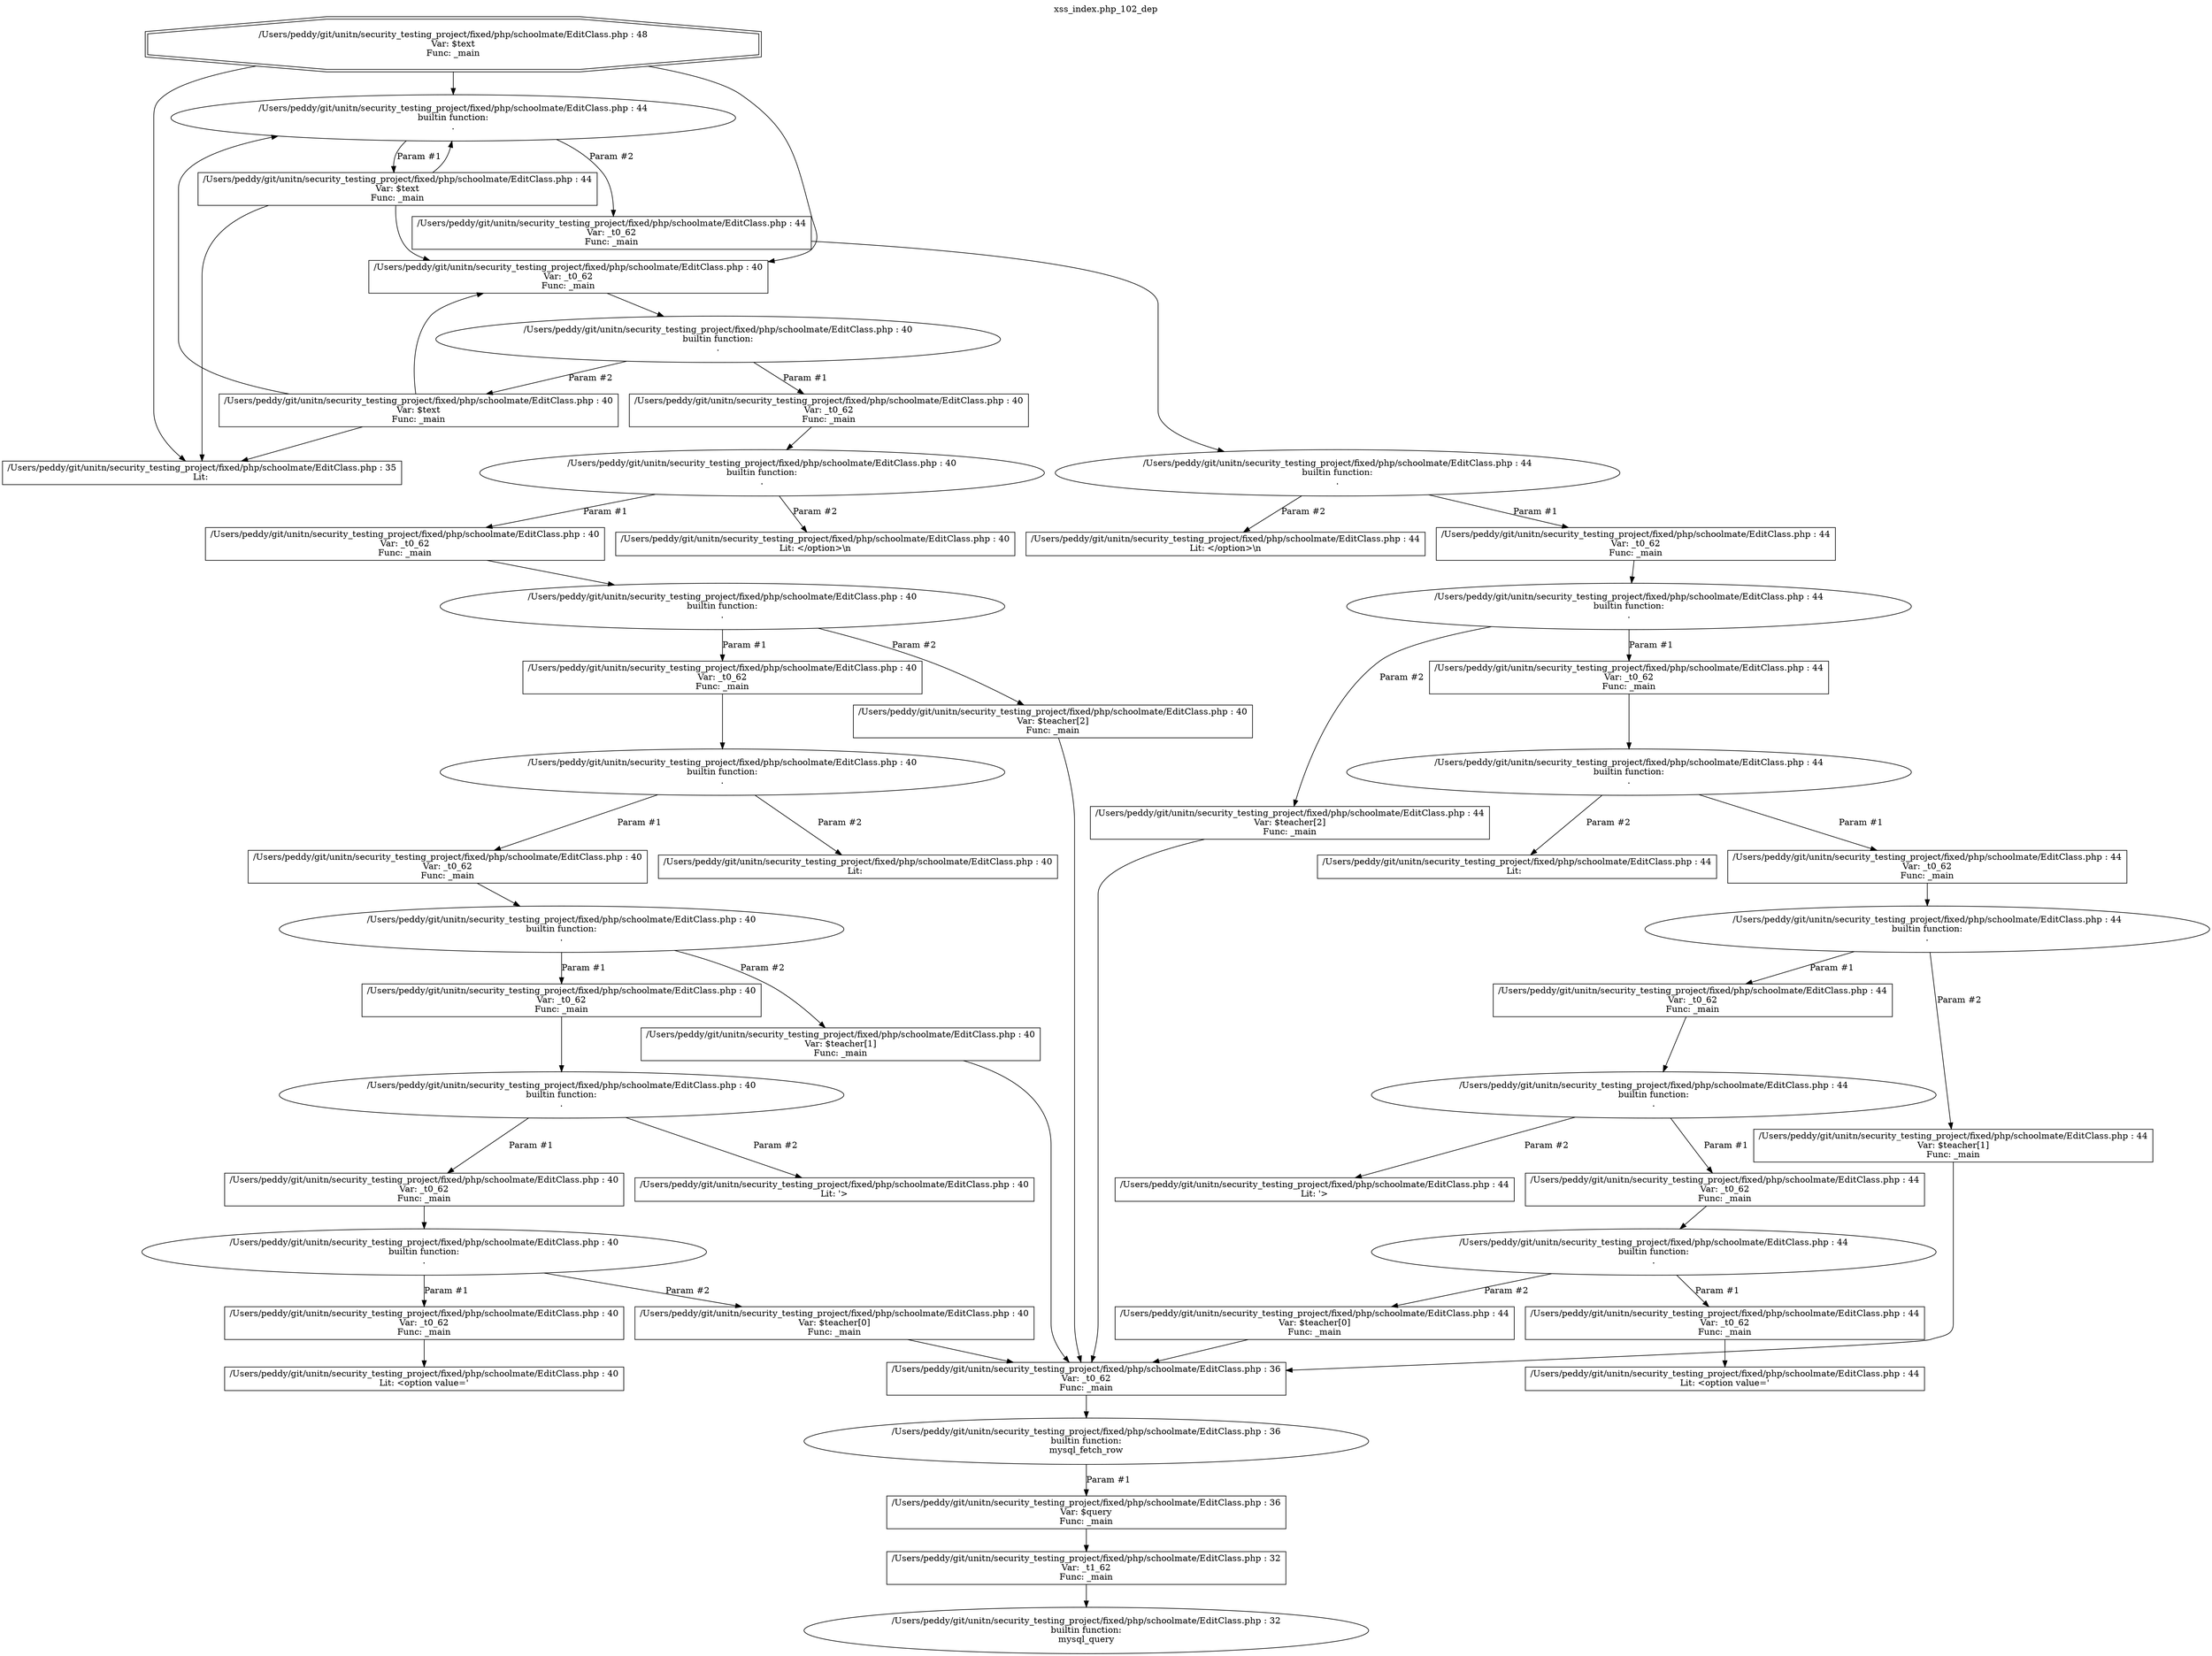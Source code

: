 digraph cfg {
  label="xss_index.php_102_dep";
  labelloc=t;
  n1 [shape=doubleoctagon, label="/Users/peddy/git/unitn/security_testing_project/fixed/php/schoolmate/EditClass.php : 48\nVar: $text\nFunc: _main\n"];
  n2 [shape=ellipse, label="/Users/peddy/git/unitn/security_testing_project/fixed/php/schoolmate/EditClass.php : 44\nbuiltin function:\n.\n"];
  n3 [shape=box, label="/Users/peddy/git/unitn/security_testing_project/fixed/php/schoolmate/EditClass.php : 44\nVar: $text\nFunc: _main\n"];
  n4 [shape=box, label="/Users/peddy/git/unitn/security_testing_project/fixed/php/schoolmate/EditClass.php : 35\nLit: \n"];
  n5 [shape=box, label="/Users/peddy/git/unitn/security_testing_project/fixed/php/schoolmate/EditClass.php : 40\nVar: _t0_62\nFunc: _main\n"];
  n6 [shape=ellipse, label="/Users/peddy/git/unitn/security_testing_project/fixed/php/schoolmate/EditClass.php : 40\nbuiltin function:\n.\n"];
  n7 [shape=box, label="/Users/peddy/git/unitn/security_testing_project/fixed/php/schoolmate/EditClass.php : 40\nVar: _t0_62\nFunc: _main\n"];
  n8 [shape=ellipse, label="/Users/peddy/git/unitn/security_testing_project/fixed/php/schoolmate/EditClass.php : 40\nbuiltin function:\n.\n"];
  n9 [shape=box, label="/Users/peddy/git/unitn/security_testing_project/fixed/php/schoolmate/EditClass.php : 40\nVar: _t0_62\nFunc: _main\n"];
  n10 [shape=ellipse, label="/Users/peddy/git/unitn/security_testing_project/fixed/php/schoolmate/EditClass.php : 40\nbuiltin function:\n.\n"];
  n11 [shape=box, label="/Users/peddy/git/unitn/security_testing_project/fixed/php/schoolmate/EditClass.php : 40\nVar: _t0_62\nFunc: _main\n"];
  n12 [shape=ellipse, label="/Users/peddy/git/unitn/security_testing_project/fixed/php/schoolmate/EditClass.php : 40\nbuiltin function:\n.\n"];
  n13 [shape=box, label="/Users/peddy/git/unitn/security_testing_project/fixed/php/schoolmate/EditClass.php : 40\nVar: _t0_62\nFunc: _main\n"];
  n14 [shape=ellipse, label="/Users/peddy/git/unitn/security_testing_project/fixed/php/schoolmate/EditClass.php : 40\nbuiltin function:\n.\n"];
  n15 [shape=box, label="/Users/peddy/git/unitn/security_testing_project/fixed/php/schoolmate/EditClass.php : 40\nVar: _t0_62\nFunc: _main\n"];
  n16 [shape=ellipse, label="/Users/peddy/git/unitn/security_testing_project/fixed/php/schoolmate/EditClass.php : 40\nbuiltin function:\n.\n"];
  n17 [shape=box, label="/Users/peddy/git/unitn/security_testing_project/fixed/php/schoolmate/EditClass.php : 40\nVar: _t0_62\nFunc: _main\n"];
  n18 [shape=ellipse, label="/Users/peddy/git/unitn/security_testing_project/fixed/php/schoolmate/EditClass.php : 40\nbuiltin function:\n.\n"];
  n19 [shape=box, label="/Users/peddy/git/unitn/security_testing_project/fixed/php/schoolmate/EditClass.php : 40\nVar: _t0_62\nFunc: _main\n"];
  n20 [shape=box, label="/Users/peddy/git/unitn/security_testing_project/fixed/php/schoolmate/EditClass.php : 40\nLit: <option value='\n"];
  n21 [shape=box, label="/Users/peddy/git/unitn/security_testing_project/fixed/php/schoolmate/EditClass.php : 40\nVar: $teacher[0]\nFunc: _main\n"];
  n22 [shape=box, label="/Users/peddy/git/unitn/security_testing_project/fixed/php/schoolmate/EditClass.php : 36\nVar: _t0_62\nFunc: _main\n"];
  n23 [shape=ellipse, label="/Users/peddy/git/unitn/security_testing_project/fixed/php/schoolmate/EditClass.php : 36\nbuiltin function:\nmysql_fetch_row\n"];
  n24 [shape=box, label="/Users/peddy/git/unitn/security_testing_project/fixed/php/schoolmate/EditClass.php : 36\nVar: $query\nFunc: _main\n"];
  n25 [shape=box, label="/Users/peddy/git/unitn/security_testing_project/fixed/php/schoolmate/EditClass.php : 32\nVar: _t1_62\nFunc: _main\n"];
  n26 [shape=ellipse, label="/Users/peddy/git/unitn/security_testing_project/fixed/php/schoolmate/EditClass.php : 32\nbuiltin function:\nmysql_query\n"];
  n27 [shape=box, label="/Users/peddy/git/unitn/security_testing_project/fixed/php/schoolmate/EditClass.php : 40\nLit: '>\n"];
  n28 [shape=box, label="/Users/peddy/git/unitn/security_testing_project/fixed/php/schoolmate/EditClass.php : 40\nVar: $teacher[1]\nFunc: _main\n"];
  n29 [shape=box, label="/Users/peddy/git/unitn/security_testing_project/fixed/php/schoolmate/EditClass.php : 40\nLit:  \n"];
  n30 [shape=box, label="/Users/peddy/git/unitn/security_testing_project/fixed/php/schoolmate/EditClass.php : 40\nVar: $teacher[2]\nFunc: _main\n"];
  n31 [shape=box, label="/Users/peddy/git/unitn/security_testing_project/fixed/php/schoolmate/EditClass.php : 40\nLit: </option>\\n\n"];
  n32 [shape=box, label="/Users/peddy/git/unitn/security_testing_project/fixed/php/schoolmate/EditClass.php : 40\nVar: $text\nFunc: _main\n"];
  n33 [shape=box, label="/Users/peddy/git/unitn/security_testing_project/fixed/php/schoolmate/EditClass.php : 44\nVar: _t0_62\nFunc: _main\n"];
  n34 [shape=ellipse, label="/Users/peddy/git/unitn/security_testing_project/fixed/php/schoolmate/EditClass.php : 44\nbuiltin function:\n.\n"];
  n35 [shape=box, label="/Users/peddy/git/unitn/security_testing_project/fixed/php/schoolmate/EditClass.php : 44\nVar: _t0_62\nFunc: _main\n"];
  n36 [shape=ellipse, label="/Users/peddy/git/unitn/security_testing_project/fixed/php/schoolmate/EditClass.php : 44\nbuiltin function:\n.\n"];
  n37 [shape=box, label="/Users/peddy/git/unitn/security_testing_project/fixed/php/schoolmate/EditClass.php : 44\nVar: _t0_62\nFunc: _main\n"];
  n38 [shape=ellipse, label="/Users/peddy/git/unitn/security_testing_project/fixed/php/schoolmate/EditClass.php : 44\nbuiltin function:\n.\n"];
  n39 [shape=box, label="/Users/peddy/git/unitn/security_testing_project/fixed/php/schoolmate/EditClass.php : 44\nVar: _t0_62\nFunc: _main\n"];
  n40 [shape=ellipse, label="/Users/peddy/git/unitn/security_testing_project/fixed/php/schoolmate/EditClass.php : 44\nbuiltin function:\n.\n"];
  n41 [shape=box, label="/Users/peddy/git/unitn/security_testing_project/fixed/php/schoolmate/EditClass.php : 44\nVar: _t0_62\nFunc: _main\n"];
  n42 [shape=ellipse, label="/Users/peddy/git/unitn/security_testing_project/fixed/php/schoolmate/EditClass.php : 44\nbuiltin function:\n.\n"];
  n43 [shape=box, label="/Users/peddy/git/unitn/security_testing_project/fixed/php/schoolmate/EditClass.php : 44\nVar: _t0_62\nFunc: _main\n"];
  n44 [shape=ellipse, label="/Users/peddy/git/unitn/security_testing_project/fixed/php/schoolmate/EditClass.php : 44\nbuiltin function:\n.\n"];
  n45 [shape=box, label="/Users/peddy/git/unitn/security_testing_project/fixed/php/schoolmate/EditClass.php : 44\nVar: _t0_62\nFunc: _main\n"];
  n46 [shape=box, label="/Users/peddy/git/unitn/security_testing_project/fixed/php/schoolmate/EditClass.php : 44\nLit: <option value='\n"];
  n47 [shape=box, label="/Users/peddy/git/unitn/security_testing_project/fixed/php/schoolmate/EditClass.php : 44\nVar: $teacher[0]\nFunc: _main\n"];
  n48 [shape=box, label="/Users/peddy/git/unitn/security_testing_project/fixed/php/schoolmate/EditClass.php : 44\nLit: '>\n"];
  n49 [shape=box, label="/Users/peddy/git/unitn/security_testing_project/fixed/php/schoolmate/EditClass.php : 44\nVar: $teacher[1]\nFunc: _main\n"];
  n50 [shape=box, label="/Users/peddy/git/unitn/security_testing_project/fixed/php/schoolmate/EditClass.php : 44\nLit:  \n"];
  n51 [shape=box, label="/Users/peddy/git/unitn/security_testing_project/fixed/php/schoolmate/EditClass.php : 44\nVar: $teacher[2]\nFunc: _main\n"];
  n52 [shape=box, label="/Users/peddy/git/unitn/security_testing_project/fixed/php/schoolmate/EditClass.php : 44\nLit: </option>\\n\n"];
  n1 -> n2;
  n1 -> n4;
  n1 -> n5;
  n3 -> n2;
  n3 -> n4;
  n3 -> n5;
  n5 -> n6;
  n7 -> n8;
  n9 -> n10;
  n11 -> n12;
  n13 -> n14;
  n15 -> n16;
  n17 -> n18;
  n19 -> n20;
  n18 -> n19[label="Param #1"];
  n18 -> n21[label="Param #2"];
  n22 -> n23;
  n25 -> n26;
  n24 -> n25;
  n23 -> n24[label="Param #1"];
  n21 -> n22;
  n16 -> n17[label="Param #1"];
  n16 -> n27[label="Param #2"];
  n14 -> n15[label="Param #1"];
  n14 -> n28[label="Param #2"];
  n28 -> n22;
  n12 -> n13[label="Param #1"];
  n12 -> n29[label="Param #2"];
  n10 -> n11[label="Param #1"];
  n10 -> n30[label="Param #2"];
  n30 -> n22;
  n8 -> n9[label="Param #1"];
  n8 -> n31[label="Param #2"];
  n6 -> n7[label="Param #1"];
  n6 -> n32[label="Param #2"];
  n32 -> n2;
  n32 -> n4;
  n32 -> n5;
  n2 -> n3[label="Param #1"];
  n2 -> n33[label="Param #2"];
  n33 -> n34;
  n35 -> n36;
  n37 -> n38;
  n39 -> n40;
  n41 -> n42;
  n43 -> n44;
  n45 -> n46;
  n44 -> n45[label="Param #1"];
  n44 -> n47[label="Param #2"];
  n47 -> n22;
  n42 -> n43[label="Param #1"];
  n42 -> n48[label="Param #2"];
  n40 -> n41[label="Param #1"];
  n40 -> n49[label="Param #2"];
  n49 -> n22;
  n38 -> n39[label="Param #1"];
  n38 -> n50[label="Param #2"];
  n36 -> n37[label="Param #1"];
  n36 -> n51[label="Param #2"];
  n51 -> n22;
  n34 -> n35[label="Param #1"];
  n34 -> n52[label="Param #2"];
}
